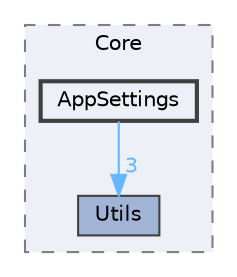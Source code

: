 digraph "app/src/Core/AppSettings"
{
 // LATEX_PDF_SIZE
  bgcolor="transparent";
  edge [fontname=Helvetica,fontsize=10,labelfontname=Helvetica,labelfontsize=10];
  node [fontname=Helvetica,fontsize=10,shape=box,height=0.2,width=0.4];
  compound=true
  subgraph clusterdir_f7d4be874a03ffe36f67d0add008229d {
    graph [ bgcolor="#edf0f7", pencolor="grey50", label="Core", fontname=Helvetica,fontsize=10 style="filled,dashed", URL="dir_f7d4be874a03ffe36f67d0add008229d.html",tooltip=""]
  dir_a8cdd76f89cb5d1147863588b8fb5cd3 [label="Utils", fillcolor="#a2b4d6", color="grey25", style="filled", URL="dir_a8cdd76f89cb5d1147863588b8fb5cd3.html",tooltip=""];
  dir_15fec158263e84d83f5a526f608f0050 [label="AppSettings", fillcolor="#edf0f7", color="grey25", style="filled,bold", URL="dir_15fec158263e84d83f5a526f608f0050.html",tooltip=""];
  }
  dir_15fec158263e84d83f5a526f608f0050->dir_a8cdd76f89cb5d1147863588b8fb5cd3 [headlabel="3", labeldistance=1.5 headhref="dir_000002_000021.html" href="dir_000002_000021.html" color="steelblue1" fontcolor="steelblue1"];
}
